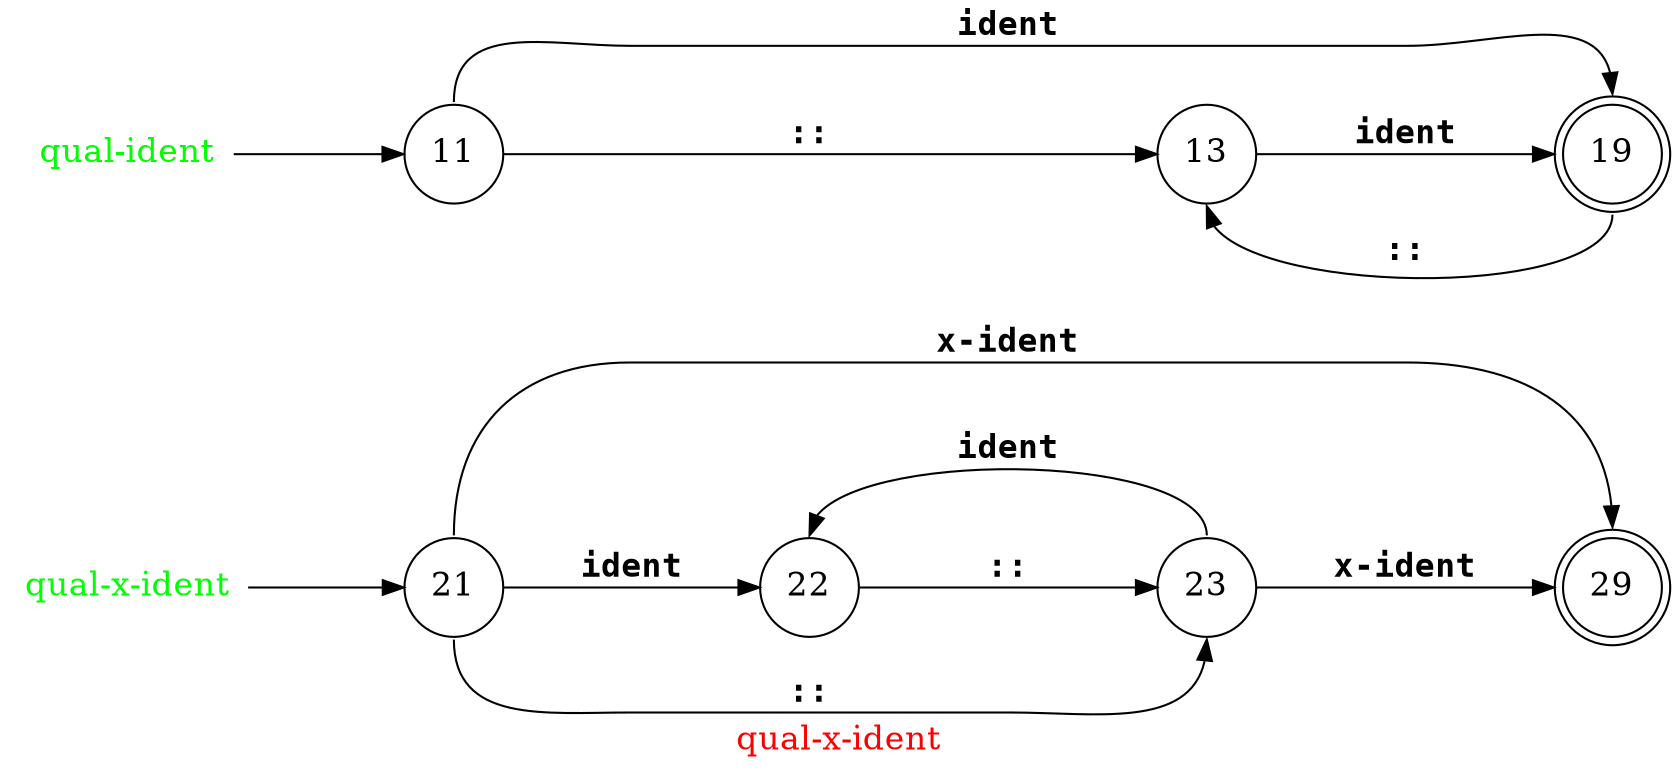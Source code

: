 // Copyright (C) 2007 - 2015 Robert Nielsen <robert@dakota.org>
//
// Licensed under the Apache License, Version 2.0 (the "License");
// you may not use this file except in compliance with the License.
// You may obtain a copy of the License at
//
//      http://www.apache.org/licenses/LICENSE-2.0
//
// Unless required by applicable law or agreed to in writing, software
// distributed under the License is distributed on an "AS IS" BASIS,
// WITHOUT WARRANTIES OR CONDITIONS OF ANY KIND, either express or implied.
// See the License for the specific language governing permissions and
// limitations under the License.

digraph "qual-x-ident"
{
  graph [ label = "\G", fontcolor = red, fontsize = 16,
          rankdir = LR,
          center = true,
          //size = "7.5,10", page = "8.5,11",
          ];
  node [ shape = circle, width = 0.6, fontsize = 16 ];
  //node [ label = "", width = 0.3 ]; // comment out this line if you want the node names displayed

  // on OS X/darwin it wants Courier-Bold and Courier-Oblique
  edge [ fontname = "Courier-Bold", minlen = 2, fontsize = 16 ];

  20 -> 21;
  20 [ label = "qual-x-ident", shape = none, fontcolor = green ];
  21 -> 22 [ label = "ident", weight = 4 ];
  21 -> 23 [ label = "::", tailport = s, headport = s ];
  21 -> 29 [ label = "x-ident", tailport = n, headport = n ];
  22 -> 23 [ label = "::", weight = 4 ];
  23 -> 22 [ label = "ident", tailport = n, headport = n ];
  23 -> 29 [ label = "x-ident", weight = 4 ];
  29 [ shape = doublecircle ];
  
  10 -> 11;
  10 [ label = "qual-ident", shape = none, fontcolor = green ];
  11 -> 13 [ label = "::" , weight = 4 ];
  11 -> 19 [ label = "ident", tailport = n, headport = n ];
  13 -> 19 [ label = "ident", weight = 4 ];
  19 -> 13 [ label = "::", tailport = s, headport = s ];
  19 [ shape = doublecircle ];

  subgraph { rank = same; 11; 21 }
  subgraph { rank = same; 19; 29 }

  subgraph { rank = source; 10; }
  subgraph { rank = sink;   19; }

  subgraph { rank = source; 20; }
  subgraph { rank = sink;   29; }
}
